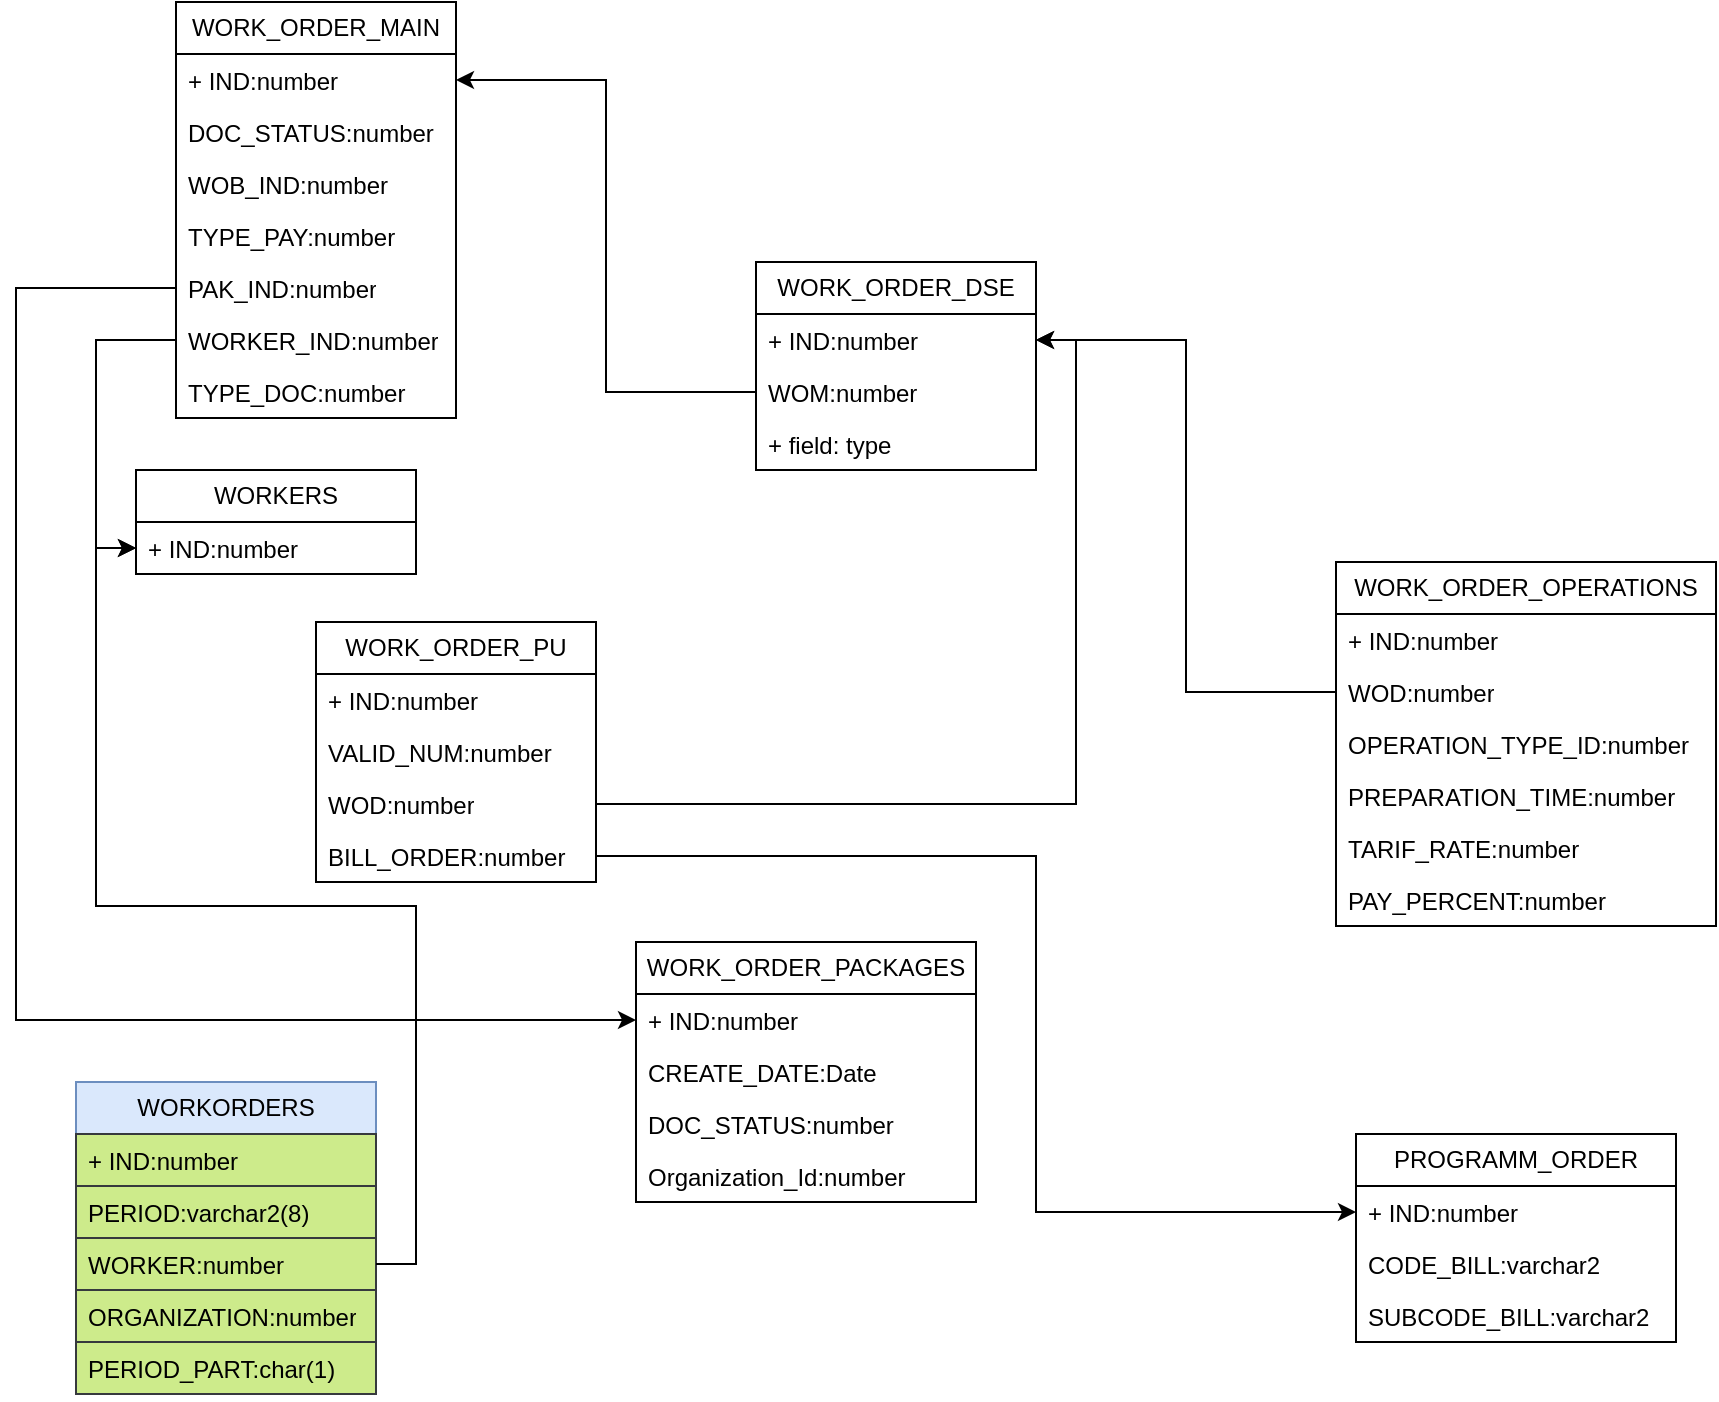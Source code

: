 <mxfile version="21.1.7" type="github">
  <diagram name="Page-1" id="9f46799a-70d6-7492-0946-bef42562c5a5">
    <mxGraphModel dx="1434" dy="796" grid="1" gridSize="10" guides="1" tooltips="1" connect="1" arrows="1" fold="1" page="1" pageScale="1" pageWidth="1100" pageHeight="850" background="none" math="0" shadow="0">
      <root>
        <mxCell id="0" />
        <mxCell id="1" parent="0" />
        <mxCell id="JL5NNq-8GLPffX-R44t9-5" value="WORK_ORDER_MAIN" style="swimlane;fontStyle=0;childLayout=stackLayout;horizontal=1;startSize=26;fillColor=none;horizontalStack=0;resizeParent=1;resizeParentMax=0;resizeLast=0;collapsible=1;marginBottom=0;whiteSpace=wrap;html=1;" parent="1" vertex="1">
          <mxGeometry x="150" y="20" width="140" height="208" as="geometry" />
        </mxCell>
        <mxCell id="JL5NNq-8GLPffX-R44t9-6" value="+ IND:number" style="text;strokeColor=none;fillColor=none;align=left;verticalAlign=top;spacingLeft=4;spacingRight=4;overflow=hidden;rotatable=0;points=[[0,0.5],[1,0.5]];portConstraint=eastwest;whiteSpace=wrap;html=1;" parent="JL5NNq-8GLPffX-R44t9-5" vertex="1">
          <mxGeometry y="26" width="140" height="26" as="geometry" />
        </mxCell>
        <mxCell id="JL5NNq-8GLPffX-R44t9-7" value="DOC_STATUS:number" style="text;strokeColor=none;fillColor=none;align=left;verticalAlign=top;spacingLeft=4;spacingRight=4;overflow=hidden;rotatable=0;points=[[0,0.5],[1,0.5]];portConstraint=eastwest;whiteSpace=wrap;html=1;" parent="JL5NNq-8GLPffX-R44t9-5" vertex="1">
          <mxGeometry y="52" width="140" height="26" as="geometry" />
        </mxCell>
        <mxCell id="JL5NNq-8GLPffX-R44t9-8" value="WOB_IND:number" style="text;strokeColor=none;fillColor=none;align=left;verticalAlign=top;spacingLeft=4;spacingRight=4;overflow=hidden;rotatable=0;points=[[0,0.5],[1,0.5]];portConstraint=eastwest;whiteSpace=wrap;html=1;" parent="JL5NNq-8GLPffX-R44t9-5" vertex="1">
          <mxGeometry y="78" width="140" height="26" as="geometry" />
        </mxCell>
        <mxCell id="JL5NNq-8GLPffX-R44t9-9" value="TYPE_PAY:number" style="text;strokeColor=none;fillColor=none;align=left;verticalAlign=top;spacingLeft=4;spacingRight=4;overflow=hidden;rotatable=0;points=[[0,0.5],[1,0.5]];portConstraint=eastwest;whiteSpace=wrap;html=1;" parent="JL5NNq-8GLPffX-R44t9-5" vertex="1">
          <mxGeometry y="104" width="140" height="26" as="geometry" />
        </mxCell>
        <mxCell id="JL5NNq-8GLPffX-R44t9-33" value="PAK_IND:number" style="text;strokeColor=none;fillColor=none;align=left;verticalAlign=top;spacingLeft=4;spacingRight=4;overflow=hidden;rotatable=0;points=[[0,0.5],[1,0.5]];portConstraint=eastwest;whiteSpace=wrap;html=1;" parent="JL5NNq-8GLPffX-R44t9-5" vertex="1">
          <mxGeometry y="130" width="140" height="26" as="geometry" />
        </mxCell>
        <mxCell id="JL5NNq-8GLPffX-R44t9-41" value="WORKER_IND:number" style="text;strokeColor=none;fillColor=none;align=left;verticalAlign=top;spacingLeft=4;spacingRight=4;overflow=hidden;rotatable=0;points=[[0,0.5],[1,0.5]];portConstraint=eastwest;whiteSpace=wrap;html=1;" parent="JL5NNq-8GLPffX-R44t9-5" vertex="1">
          <mxGeometry y="156" width="140" height="26" as="geometry" />
        </mxCell>
        <mxCell id="JL5NNq-8GLPffX-R44t9-56" value="TYPE_DOC:number" style="text;strokeColor=none;fillColor=none;align=left;verticalAlign=top;spacingLeft=4;spacingRight=4;overflow=hidden;rotatable=0;points=[[0,0.5],[1,0.5]];portConstraint=eastwest;whiteSpace=wrap;html=1;" parent="JL5NNq-8GLPffX-R44t9-5" vertex="1">
          <mxGeometry y="182" width="140" height="26" as="geometry" />
        </mxCell>
        <mxCell id="JL5NNq-8GLPffX-R44t9-10" value="WORK_ORDER_DSE" style="swimlane;fontStyle=0;childLayout=stackLayout;horizontal=1;startSize=26;fillColor=none;horizontalStack=0;resizeParent=1;resizeParentMax=0;resizeLast=0;collapsible=1;marginBottom=0;whiteSpace=wrap;html=1;" parent="1" vertex="1">
          <mxGeometry x="440" y="150" width="140" height="104" as="geometry" />
        </mxCell>
        <mxCell id="JL5NNq-8GLPffX-R44t9-12" value="+ IND:number" style="text;strokeColor=none;fillColor=none;align=left;verticalAlign=top;spacingLeft=4;spacingRight=4;overflow=hidden;rotatable=0;points=[[0,0.5],[1,0.5]];portConstraint=eastwest;whiteSpace=wrap;html=1;" parent="JL5NNq-8GLPffX-R44t9-10" vertex="1">
          <mxGeometry y="26" width="140" height="26" as="geometry" />
        </mxCell>
        <mxCell id="JL5NNq-8GLPffX-R44t9-11" value="WOM:number" style="text;strokeColor=none;fillColor=none;align=left;verticalAlign=top;spacingLeft=4;spacingRight=4;overflow=hidden;rotatable=0;points=[[0,0.5],[1,0.5]];portConstraint=eastwest;whiteSpace=wrap;html=1;" parent="JL5NNq-8GLPffX-R44t9-10" vertex="1">
          <mxGeometry y="52" width="140" height="26" as="geometry" />
        </mxCell>
        <mxCell id="JL5NNq-8GLPffX-R44t9-13" value="+ field: type" style="text;strokeColor=none;fillColor=none;align=left;verticalAlign=top;spacingLeft=4;spacingRight=4;overflow=hidden;rotatable=0;points=[[0,0.5],[1,0.5]];portConstraint=eastwest;whiteSpace=wrap;html=1;" parent="JL5NNq-8GLPffX-R44t9-10" vertex="1">
          <mxGeometry y="78" width="140" height="26" as="geometry" />
        </mxCell>
        <mxCell id="JL5NNq-8GLPffX-R44t9-14" style="edgeStyle=orthogonalEdgeStyle;rounded=0;orthogonalLoop=1;jettySize=auto;html=1;exitX=0;exitY=0.5;exitDx=0;exitDy=0;entryX=1;entryY=0.5;entryDx=0;entryDy=0;" parent="1" source="JL5NNq-8GLPffX-R44t9-11" target="JL5NNq-8GLPffX-R44t9-6" edge="1">
          <mxGeometry relative="1" as="geometry" />
        </mxCell>
        <mxCell id="JL5NNq-8GLPffX-R44t9-15" value="WORK_ORDER_PU" style="swimlane;fontStyle=0;childLayout=stackLayout;horizontal=1;startSize=26;fillColor=none;horizontalStack=0;resizeParent=1;resizeParentMax=0;resizeLast=0;collapsible=1;marginBottom=0;whiteSpace=wrap;html=1;" parent="1" vertex="1">
          <mxGeometry x="220" y="330" width="140" height="130" as="geometry" />
        </mxCell>
        <mxCell id="JL5NNq-8GLPffX-R44t9-16" value="+ IND:number" style="text;strokeColor=none;fillColor=none;align=left;verticalAlign=top;spacingLeft=4;spacingRight=4;overflow=hidden;rotatable=0;points=[[0,0.5],[1,0.5]];portConstraint=eastwest;whiteSpace=wrap;html=1;" parent="JL5NNq-8GLPffX-R44t9-15" vertex="1">
          <mxGeometry y="26" width="140" height="26" as="geometry" />
        </mxCell>
        <mxCell id="JL5NNq-8GLPffX-R44t9-17" value="VALID_NUM:number" style="text;strokeColor=none;fillColor=none;align=left;verticalAlign=top;spacingLeft=4;spacingRight=4;overflow=hidden;rotatable=0;points=[[0,0.5],[1,0.5]];portConstraint=eastwest;whiteSpace=wrap;html=1;" parent="JL5NNq-8GLPffX-R44t9-15" vertex="1">
          <mxGeometry y="52" width="140" height="26" as="geometry" />
        </mxCell>
        <mxCell id="JL5NNq-8GLPffX-R44t9-18" value="WOD:number" style="text;strokeColor=none;fillColor=none;align=left;verticalAlign=top;spacingLeft=4;spacingRight=4;overflow=hidden;rotatable=0;points=[[0,0.5],[1,0.5]];portConstraint=eastwest;whiteSpace=wrap;html=1;" parent="JL5NNq-8GLPffX-R44t9-15" vertex="1">
          <mxGeometry y="78" width="140" height="26" as="geometry" />
        </mxCell>
        <mxCell id="JL5NNq-8GLPffX-R44t9-53" value="BILL_ORDER:number" style="text;strokeColor=none;fillColor=none;align=left;verticalAlign=top;spacingLeft=4;spacingRight=4;overflow=hidden;rotatable=0;points=[[0,0.5],[1,0.5]];portConstraint=eastwest;whiteSpace=wrap;html=1;" parent="JL5NNq-8GLPffX-R44t9-15" vertex="1">
          <mxGeometry y="104" width="140" height="26" as="geometry" />
        </mxCell>
        <mxCell id="JL5NNq-8GLPffX-R44t9-19" style="edgeStyle=orthogonalEdgeStyle;rounded=0;orthogonalLoop=1;jettySize=auto;html=1;exitX=1;exitY=0.5;exitDx=0;exitDy=0;entryX=1;entryY=0.5;entryDx=0;entryDy=0;" parent="1" source="JL5NNq-8GLPffX-R44t9-18" target="JL5NNq-8GLPffX-R44t9-12" edge="1">
          <mxGeometry relative="1" as="geometry" />
        </mxCell>
        <mxCell id="JL5NNq-8GLPffX-R44t9-20" value="WORK_ORDER_OPERATIONS" style="swimlane;fontStyle=0;childLayout=stackLayout;horizontal=1;startSize=26;fillColor=none;horizontalStack=0;resizeParent=1;resizeParentMax=0;resizeLast=0;collapsible=1;marginBottom=0;whiteSpace=wrap;html=1;" parent="1" vertex="1">
          <mxGeometry x="730" y="300" width="190" height="182" as="geometry" />
        </mxCell>
        <mxCell id="JL5NNq-8GLPffX-R44t9-21" value="+ IND:number" style="text;strokeColor=none;fillColor=none;align=left;verticalAlign=top;spacingLeft=4;spacingRight=4;overflow=hidden;rotatable=0;points=[[0,0.5],[1,0.5]];portConstraint=eastwest;whiteSpace=wrap;html=1;" parent="JL5NNq-8GLPffX-R44t9-20" vertex="1">
          <mxGeometry y="26" width="190" height="26" as="geometry" />
        </mxCell>
        <mxCell id="JL5NNq-8GLPffX-R44t9-22" value="WOD:number" style="text;strokeColor=none;fillColor=none;align=left;verticalAlign=top;spacingLeft=4;spacingRight=4;overflow=hidden;rotatable=0;points=[[0,0.5],[1,0.5]];portConstraint=eastwest;whiteSpace=wrap;html=1;" parent="JL5NNq-8GLPffX-R44t9-20" vertex="1">
          <mxGeometry y="52" width="190" height="26" as="geometry" />
        </mxCell>
        <mxCell id="JL5NNq-8GLPffX-R44t9-23" value="OPERATION_TYPE_ID:number" style="text;strokeColor=none;fillColor=none;align=left;verticalAlign=top;spacingLeft=4;spacingRight=4;overflow=hidden;rotatable=0;points=[[0,0.5],[1,0.5]];portConstraint=eastwest;whiteSpace=wrap;html=1;" parent="JL5NNq-8GLPffX-R44t9-20" vertex="1">
          <mxGeometry y="78" width="190" height="26" as="geometry" />
        </mxCell>
        <mxCell id="JL5NNq-8GLPffX-R44t9-26" value="PREPARATION_TIME:number" style="text;strokeColor=none;fillColor=none;align=left;verticalAlign=top;spacingLeft=4;spacingRight=4;overflow=hidden;rotatable=0;points=[[0,0.5],[1,0.5]];portConstraint=eastwest;whiteSpace=wrap;html=1;" parent="JL5NNq-8GLPffX-R44t9-20" vertex="1">
          <mxGeometry y="104" width="190" height="26" as="geometry" />
        </mxCell>
        <mxCell id="JL5NNq-8GLPffX-R44t9-25" value="TARIF_RATE:number" style="text;strokeColor=none;fillColor=none;align=left;verticalAlign=top;spacingLeft=4;spacingRight=4;overflow=hidden;rotatable=0;points=[[0,0.5],[1,0.5]];portConstraint=eastwest;whiteSpace=wrap;html=1;" parent="JL5NNq-8GLPffX-R44t9-20" vertex="1">
          <mxGeometry y="130" width="190" height="26" as="geometry" />
        </mxCell>
        <mxCell id="JL5NNq-8GLPffX-R44t9-27" value="PAY_PERCENT:number" style="text;strokeColor=none;fillColor=none;align=left;verticalAlign=top;spacingLeft=4;spacingRight=4;overflow=hidden;rotatable=0;points=[[0,0.5],[1,0.5]];portConstraint=eastwest;whiteSpace=wrap;html=1;" parent="JL5NNq-8GLPffX-R44t9-20" vertex="1">
          <mxGeometry y="156" width="190" height="26" as="geometry" />
        </mxCell>
        <mxCell id="JL5NNq-8GLPffX-R44t9-24" style="edgeStyle=orthogonalEdgeStyle;rounded=0;orthogonalLoop=1;jettySize=auto;html=1;exitX=0;exitY=0.5;exitDx=0;exitDy=0;entryX=1;entryY=0.5;entryDx=0;entryDy=0;" parent="1" source="JL5NNq-8GLPffX-R44t9-22" target="JL5NNq-8GLPffX-R44t9-12" edge="1">
          <mxGeometry relative="1" as="geometry" />
        </mxCell>
        <mxCell id="JL5NNq-8GLPffX-R44t9-28" value="WORK_ORDER_PACKAGES" style="swimlane;fontStyle=0;childLayout=stackLayout;horizontal=1;startSize=26;fillColor=none;horizontalStack=0;resizeParent=1;resizeParentMax=0;resizeLast=0;collapsible=1;marginBottom=0;whiteSpace=wrap;html=1;" parent="1" vertex="1">
          <mxGeometry x="380" y="490" width="170" height="130" as="geometry" />
        </mxCell>
        <mxCell id="JL5NNq-8GLPffX-R44t9-29" value="+ IND:number" style="text;strokeColor=none;fillColor=none;align=left;verticalAlign=top;spacingLeft=4;spacingRight=4;overflow=hidden;rotatable=0;points=[[0,0.5],[1,0.5]];portConstraint=eastwest;whiteSpace=wrap;html=1;" parent="JL5NNq-8GLPffX-R44t9-28" vertex="1">
          <mxGeometry y="26" width="170" height="26" as="geometry" />
        </mxCell>
        <mxCell id="JL5NNq-8GLPffX-R44t9-30" value="CREATE_DATE:Date" style="text;strokeColor=none;fillColor=none;align=left;verticalAlign=top;spacingLeft=4;spacingRight=4;overflow=hidden;rotatable=0;points=[[0,0.5],[1,0.5]];portConstraint=eastwest;whiteSpace=wrap;html=1;" parent="JL5NNq-8GLPffX-R44t9-28" vertex="1">
          <mxGeometry y="52" width="170" height="26" as="geometry" />
        </mxCell>
        <mxCell id="JL5NNq-8GLPffX-R44t9-31" value="DOC_STATUS:number" style="text;strokeColor=none;fillColor=none;align=left;verticalAlign=top;spacingLeft=4;spacingRight=4;overflow=hidden;rotatable=0;points=[[0,0.5],[1,0.5]];portConstraint=eastwest;whiteSpace=wrap;html=1;" parent="JL5NNq-8GLPffX-R44t9-28" vertex="1">
          <mxGeometry y="78" width="170" height="26" as="geometry" />
        </mxCell>
        <mxCell id="JL5NNq-8GLPffX-R44t9-32" value="Organization_Id:number" style="text;strokeColor=none;fillColor=none;align=left;verticalAlign=top;spacingLeft=4;spacingRight=4;overflow=hidden;rotatable=0;points=[[0,0.5],[1,0.5]];portConstraint=eastwest;whiteSpace=wrap;html=1;" parent="JL5NNq-8GLPffX-R44t9-28" vertex="1">
          <mxGeometry y="104" width="170" height="26" as="geometry" />
        </mxCell>
        <mxCell id="JL5NNq-8GLPffX-R44t9-35" value="WORKORDERS" style="swimlane;fontStyle=0;childLayout=stackLayout;horizontal=1;startSize=26;fillColor=#dae8fc;horizontalStack=0;resizeParent=1;resizeParentMax=0;resizeLast=0;collapsible=1;marginBottom=0;whiteSpace=wrap;html=1;strokeColor=#6c8ebf;" parent="1" vertex="1">
          <mxGeometry x="100" y="560" width="150" height="156" as="geometry" />
        </mxCell>
        <mxCell id="JL5NNq-8GLPffX-R44t9-36" value="+ IND:number" style="text;strokeColor=#36393d;fillColor=#cdeb8b;align=left;verticalAlign=top;spacingLeft=4;spacingRight=4;overflow=hidden;rotatable=0;points=[[0,0.5],[1,0.5]];portConstraint=eastwest;whiteSpace=wrap;html=1;" parent="JL5NNq-8GLPffX-R44t9-35" vertex="1">
          <mxGeometry y="26" width="150" height="26" as="geometry" />
        </mxCell>
        <mxCell id="JL5NNq-8GLPffX-R44t9-37" value="PERIOD:varchar2(8)" style="text;strokeColor=#36393d;fillColor=#cdeb8b;align=left;verticalAlign=top;spacingLeft=4;spacingRight=4;overflow=hidden;rotatable=0;points=[[0,0.5],[1,0.5]];portConstraint=eastwest;whiteSpace=wrap;html=1;" parent="JL5NNq-8GLPffX-R44t9-35" vertex="1">
          <mxGeometry y="52" width="150" height="26" as="geometry" />
        </mxCell>
        <mxCell id="JL5NNq-8GLPffX-R44t9-38" value="WORKER:number" style="text;strokeColor=#36393d;fillColor=#cdeb8b;align=left;verticalAlign=top;spacingLeft=4;spacingRight=4;overflow=hidden;rotatable=0;points=[[0,0.5],[1,0.5]];portConstraint=eastwest;whiteSpace=wrap;html=1;" parent="JL5NNq-8GLPffX-R44t9-35" vertex="1">
          <mxGeometry y="78" width="150" height="26" as="geometry" />
        </mxCell>
        <mxCell id="JL5NNq-8GLPffX-R44t9-39" value="ORGANIZATION:number" style="text;strokeColor=#36393d;fillColor=#cdeb8b;align=left;verticalAlign=top;spacingLeft=4;spacingRight=4;overflow=hidden;rotatable=0;points=[[0,0.5],[1,0.5]];portConstraint=eastwest;whiteSpace=wrap;html=1;" parent="JL5NNq-8GLPffX-R44t9-35" vertex="1">
          <mxGeometry y="104" width="150" height="26" as="geometry" />
        </mxCell>
        <mxCell id="JL5NNq-8GLPffX-R44t9-40" value="PERIOD_PART:char(1)" style="text;strokeColor=#36393d;fillColor=#cdeb8b;align=left;verticalAlign=top;spacingLeft=4;spacingRight=4;overflow=hidden;rotatable=0;points=[[0,0.5],[1,0.5]];portConstraint=eastwest;whiteSpace=wrap;html=1;" parent="JL5NNq-8GLPffX-R44t9-35" vertex="1">
          <mxGeometry y="130" width="150" height="26" as="geometry" />
        </mxCell>
        <mxCell id="JL5NNq-8GLPffX-R44t9-42" value="WORKERS" style="swimlane;fontStyle=0;childLayout=stackLayout;horizontal=1;startSize=26;fillColor=none;horizontalStack=0;resizeParent=1;resizeParentMax=0;resizeLast=0;collapsible=1;marginBottom=0;whiteSpace=wrap;html=1;" parent="1" vertex="1">
          <mxGeometry x="130" y="254" width="140" height="52" as="geometry" />
        </mxCell>
        <mxCell id="JL5NNq-8GLPffX-R44t9-43" value="+ IND:number" style="text;strokeColor=none;fillColor=none;align=left;verticalAlign=top;spacingLeft=4;spacingRight=4;overflow=hidden;rotatable=0;points=[[0,0.5],[1,0.5]];portConstraint=eastwest;whiteSpace=wrap;html=1;" parent="JL5NNq-8GLPffX-R44t9-42" vertex="1">
          <mxGeometry y="26" width="140" height="26" as="geometry" />
        </mxCell>
        <mxCell id="JL5NNq-8GLPffX-R44t9-47" style="edgeStyle=orthogonalEdgeStyle;rounded=0;orthogonalLoop=1;jettySize=auto;html=1;exitX=0;exitY=0.5;exitDx=0;exitDy=0;entryX=0;entryY=0.75;entryDx=0;entryDy=0;" parent="1" source="JL5NNq-8GLPffX-R44t9-41" target="JL5NNq-8GLPffX-R44t9-42" edge="1">
          <mxGeometry relative="1" as="geometry" />
        </mxCell>
        <mxCell id="JL5NNq-8GLPffX-R44t9-48" style="edgeStyle=orthogonalEdgeStyle;rounded=0;orthogonalLoop=1;jettySize=auto;html=1;exitX=1;exitY=0.5;exitDx=0;exitDy=0;entryX=0;entryY=0.5;entryDx=0;entryDy=0;" parent="1" source="JL5NNq-8GLPffX-R44t9-38" target="JL5NNq-8GLPffX-R44t9-43" edge="1">
          <mxGeometry relative="1" as="geometry" />
        </mxCell>
        <mxCell id="JL5NNq-8GLPffX-R44t9-49" value="PROGRAMM_ORDER" style="swimlane;fontStyle=0;childLayout=stackLayout;horizontal=1;startSize=26;fillColor=none;horizontalStack=0;resizeParent=1;resizeParentMax=0;resizeLast=0;collapsible=1;marginBottom=0;whiteSpace=wrap;html=1;" parent="1" vertex="1">
          <mxGeometry x="740" y="586" width="160" height="104" as="geometry" />
        </mxCell>
        <mxCell id="JL5NNq-8GLPffX-R44t9-50" value="+ IND:number" style="text;strokeColor=none;fillColor=none;align=left;verticalAlign=top;spacingLeft=4;spacingRight=4;overflow=hidden;rotatable=0;points=[[0,0.5],[1,0.5]];portConstraint=eastwest;whiteSpace=wrap;html=1;" parent="JL5NNq-8GLPffX-R44t9-49" vertex="1">
          <mxGeometry y="26" width="160" height="26" as="geometry" />
        </mxCell>
        <mxCell id="JL5NNq-8GLPffX-R44t9-51" value="CODE_BILL:varchar2" style="text;strokeColor=none;fillColor=none;align=left;verticalAlign=top;spacingLeft=4;spacingRight=4;overflow=hidden;rotatable=0;points=[[0,0.5],[1,0.5]];portConstraint=eastwest;whiteSpace=wrap;html=1;" parent="JL5NNq-8GLPffX-R44t9-49" vertex="1">
          <mxGeometry y="52" width="160" height="26" as="geometry" />
        </mxCell>
        <mxCell id="JL5NNq-8GLPffX-R44t9-52" value="SUBCODE_BILL:varchar2" style="text;strokeColor=none;fillColor=none;align=left;verticalAlign=top;spacingLeft=4;spacingRight=4;overflow=hidden;rotatable=0;points=[[0,0.5],[1,0.5]];portConstraint=eastwest;whiteSpace=wrap;html=1;" parent="JL5NNq-8GLPffX-R44t9-49" vertex="1">
          <mxGeometry y="78" width="160" height="26" as="geometry" />
        </mxCell>
        <mxCell id="JL5NNq-8GLPffX-R44t9-55" style="edgeStyle=orthogonalEdgeStyle;rounded=0;orthogonalLoop=1;jettySize=auto;html=1;exitX=1;exitY=0.5;exitDx=0;exitDy=0;entryX=0;entryY=0.5;entryDx=0;entryDy=0;" parent="1" source="JL5NNq-8GLPffX-R44t9-53" target="JL5NNq-8GLPffX-R44t9-50" edge="1">
          <mxGeometry relative="1" as="geometry">
            <Array as="points">
              <mxPoint x="580" y="447" />
              <mxPoint x="580" y="625" />
            </Array>
          </mxGeometry>
        </mxCell>
        <mxCell id="JL5NNq-8GLPffX-R44t9-57" style="edgeStyle=orthogonalEdgeStyle;rounded=0;orthogonalLoop=1;jettySize=auto;html=1;exitX=0;exitY=0.5;exitDx=0;exitDy=0;entryX=0;entryY=0.5;entryDx=0;entryDy=0;" parent="1" source="JL5NNq-8GLPffX-R44t9-33" target="JL5NNq-8GLPffX-R44t9-29" edge="1">
          <mxGeometry relative="1" as="geometry">
            <Array as="points">
              <mxPoint x="70" y="163" />
              <mxPoint x="70" y="529" />
            </Array>
          </mxGeometry>
        </mxCell>
      </root>
    </mxGraphModel>
  </diagram>
</mxfile>
